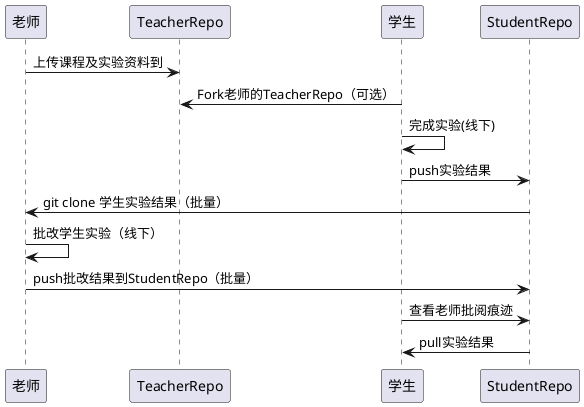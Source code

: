 @startuml
老师 -> TeacherRepo: 上传课程及实验资料到
学生 -> TeacherRepo: Fork老师的TeacherRepo（可选）
学生 -> 学生: 完成实验(线下)
学生 -> StudentRepo: push实验结果
StudentRepo ->老师 : git clone 学生实验结果（批量）
老师 -> 老师: 批改学生实验（线下）
老师 -> StudentRepo: push批改结果到StudentRepo（批量）
学生 -> StudentRepo: 查看老师批阅痕迹
StudentRepo ->学生:pull实验结果
@enduml